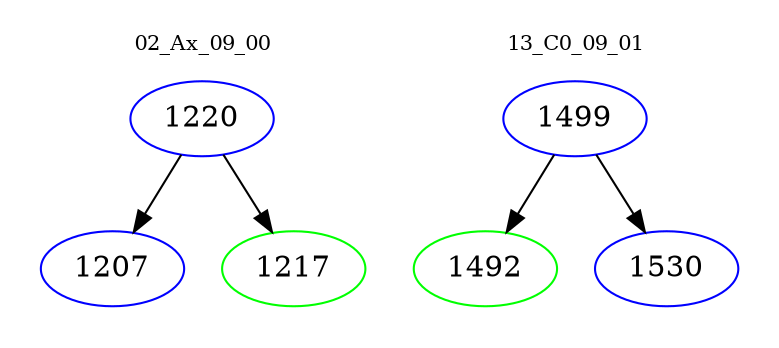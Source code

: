 digraph{
subgraph cluster_0 {
color = white
label = "02_Ax_09_00";
fontsize=10;
T0_1220 [label="1220", color="blue"]
T0_1220 -> T0_1207 [color="black"]
T0_1207 [label="1207", color="blue"]
T0_1220 -> T0_1217 [color="black"]
T0_1217 [label="1217", color="green"]
}
subgraph cluster_1 {
color = white
label = "13_C0_09_01";
fontsize=10;
T1_1499 [label="1499", color="blue"]
T1_1499 -> T1_1492 [color="black"]
T1_1492 [label="1492", color="green"]
T1_1499 -> T1_1530 [color="black"]
T1_1530 [label="1530", color="blue"]
}
}

